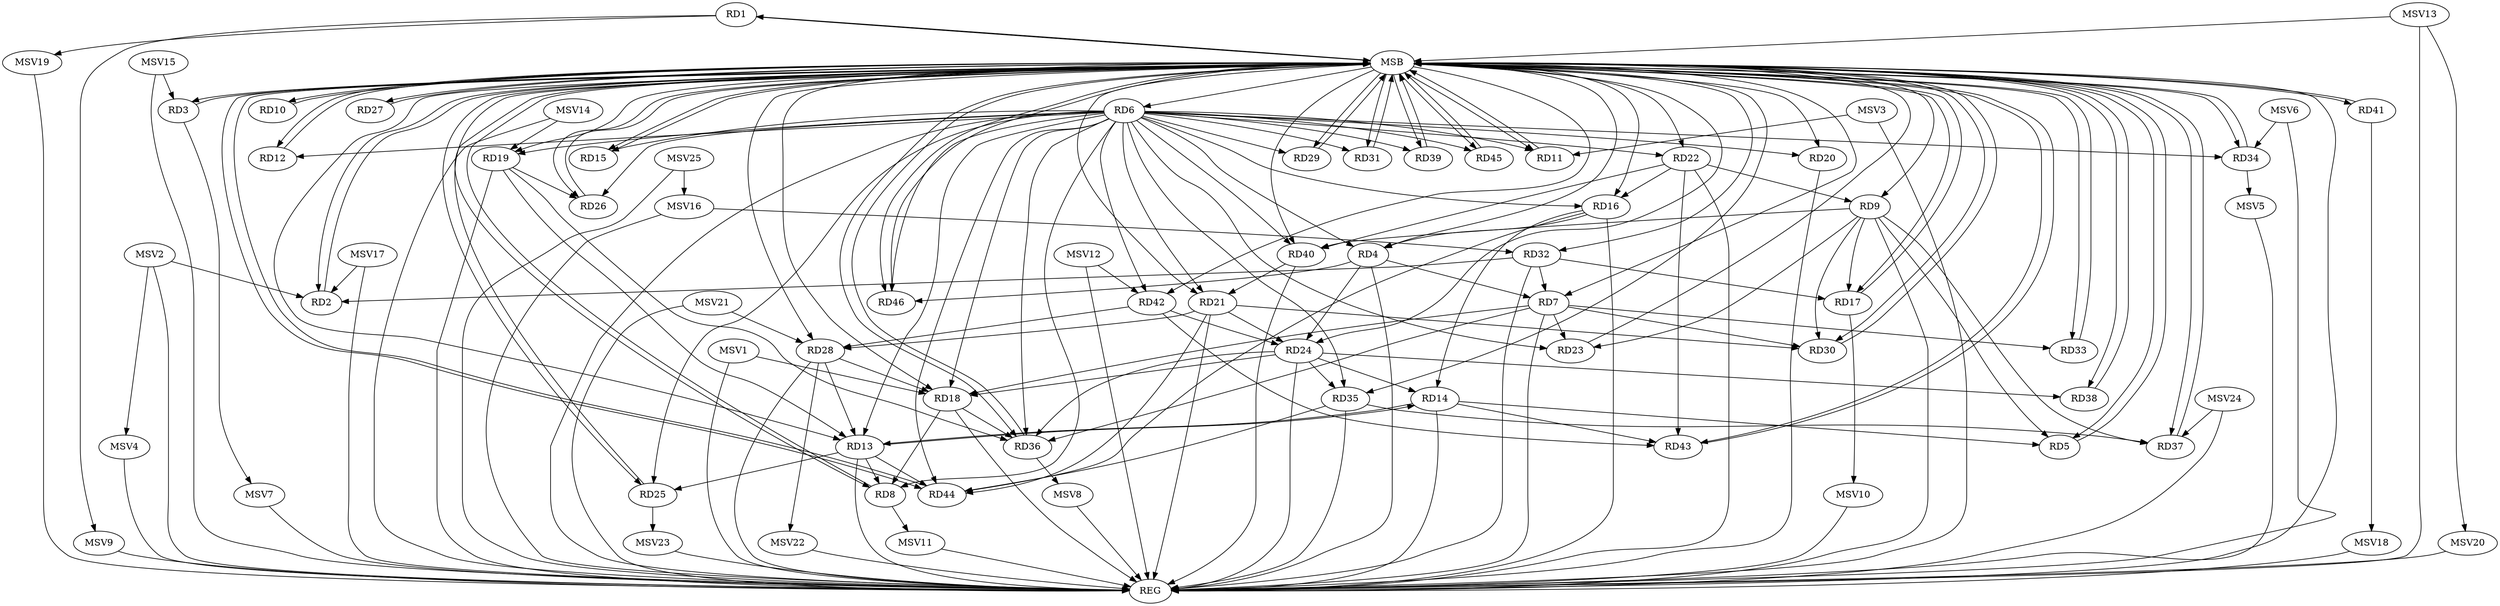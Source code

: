 strict digraph G {
  RD1 [ label="RD1" ];
  RD2 [ label="RD2" ];
  RD3 [ label="RD3" ];
  RD4 [ label="RD4" ];
  RD5 [ label="RD5" ];
  RD6 [ label="RD6" ];
  RD7 [ label="RD7" ];
  RD8 [ label="RD8" ];
  RD9 [ label="RD9" ];
  RD10 [ label="RD10" ];
  RD11 [ label="RD11" ];
  RD12 [ label="RD12" ];
  RD13 [ label="RD13" ];
  RD14 [ label="RD14" ];
  RD15 [ label="RD15" ];
  RD16 [ label="RD16" ];
  RD17 [ label="RD17" ];
  RD18 [ label="RD18" ];
  RD19 [ label="RD19" ];
  RD20 [ label="RD20" ];
  RD21 [ label="RD21" ];
  RD22 [ label="RD22" ];
  RD23 [ label="RD23" ];
  RD24 [ label="RD24" ];
  RD25 [ label="RD25" ];
  RD26 [ label="RD26" ];
  RD27 [ label="RD27" ];
  RD28 [ label="RD28" ];
  RD29 [ label="RD29" ];
  RD30 [ label="RD30" ];
  RD31 [ label="RD31" ];
  RD32 [ label="RD32" ];
  RD33 [ label="RD33" ];
  RD34 [ label="RD34" ];
  RD35 [ label="RD35" ];
  RD36 [ label="RD36" ];
  RD37 [ label="RD37" ];
  RD38 [ label="RD38" ];
  RD39 [ label="RD39" ];
  RD40 [ label="RD40" ];
  RD41 [ label="RD41" ];
  RD42 [ label="RD42" ];
  RD43 [ label="RD43" ];
  RD44 [ label="RD44" ];
  RD45 [ label="RD45" ];
  RD46 [ label="RD46" ];
  REG [ label="REG" ];
  MSB [ label="MSB" ];
  MSV1 [ label="MSV1" ];
  MSV2 [ label="MSV2" ];
  MSV3 [ label="MSV3" ];
  MSV4 [ label="MSV4" ];
  MSV5 [ label="MSV5" ];
  MSV6 [ label="MSV6" ];
  MSV7 [ label="MSV7" ];
  MSV8 [ label="MSV8" ];
  MSV9 [ label="MSV9" ];
  MSV10 [ label="MSV10" ];
  MSV11 [ label="MSV11" ];
  MSV12 [ label="MSV12" ];
  MSV13 [ label="MSV13" ];
  MSV14 [ label="MSV14" ];
  MSV15 [ label="MSV15" ];
  MSV16 [ label="MSV16" ];
  MSV17 [ label="MSV17" ];
  MSV18 [ label="MSV18" ];
  MSV19 [ label="MSV19" ];
  MSV20 [ label="MSV20" ];
  MSV21 [ label="MSV21" ];
  MSV22 [ label="MSV22" ];
  MSV23 [ label="MSV23" ];
  MSV24 [ label="MSV24" ];
  MSV25 [ label="MSV25" ];
  RD32 -> RD2;
  RD4 -> RD7;
  RD16 -> RD4;
  RD4 -> RD24;
  RD4 -> RD46;
  RD9 -> RD5;
  RD14 -> RD5;
  RD6 -> RD16;
  RD6 -> RD18;
  RD6 -> RD21;
  RD6 -> RD26;
  RD6 -> RD36;
  RD6 -> RD40;
  RD6 -> RD46;
  RD7 -> RD18;
  RD7 -> RD23;
  RD7 -> RD30;
  RD32 -> RD7;
  RD7 -> RD33;
  RD7 -> RD36;
  RD13 -> RD8;
  RD18 -> RD8;
  RD9 -> RD17;
  RD22 -> RD9;
  RD9 -> RD23;
  RD9 -> RD30;
  RD9 -> RD37;
  RD9 -> RD40;
  RD13 -> RD14;
  RD14 -> RD13;
  RD19 -> RD13;
  RD13 -> RD25;
  RD28 -> RD13;
  RD13 -> RD44;
  RD16 -> RD14;
  RD24 -> RD14;
  RD14 -> RD43;
  RD22 -> RD16;
  RD16 -> RD44;
  RD32 -> RD17;
  RD24 -> RD18;
  RD28 -> RD18;
  RD18 -> RD36;
  RD19 -> RD26;
  RD19 -> RD36;
  RD21 -> RD24;
  RD21 -> RD28;
  RD21 -> RD30;
  RD40 -> RD21;
  RD21 -> RD44;
  RD22 -> RD40;
  RD22 -> RD43;
  RD24 -> RD35;
  RD24 -> RD36;
  RD24 -> RD38;
  RD42 -> RD24;
  RD42 -> RD28;
  RD35 -> RD37;
  RD35 -> RD44;
  RD42 -> RD43;
  RD4 -> REG;
  RD6 -> REG;
  RD7 -> REG;
  RD9 -> REG;
  RD13 -> REG;
  RD14 -> REG;
  RD16 -> REG;
  RD18 -> REG;
  RD19 -> REG;
  RD20 -> REG;
  RD21 -> REG;
  RD22 -> REG;
  RD24 -> REG;
  RD28 -> REG;
  RD32 -> REG;
  RD35 -> REG;
  RD40 -> REG;
  RD1 -> MSB;
  MSB -> RD6;
  MSB -> RD26;
  MSB -> RD35;
  MSB -> RD37;
  MSB -> REG;
  RD2 -> MSB;
  MSB -> RD8;
  MSB -> RD22;
  MSB -> RD32;
  RD3 -> MSB;
  MSB -> RD9;
  MSB -> RD17;
  MSB -> RD28;
  MSB -> RD31;
  MSB -> RD38;
  RD5 -> MSB;
  MSB -> RD16;
  MSB -> RD44;
  RD8 -> MSB;
  MSB -> RD3;
  MSB -> RD12;
  MSB -> RD25;
  MSB -> RD27;
  RD10 -> MSB;
  MSB -> RD5;
  MSB -> RD21;
  RD11 -> MSB;
  MSB -> RD39;
  MSB -> RD41;
  RD12 -> MSB;
  MSB -> RD7;
  RD15 -> MSB;
  MSB -> RD18;
  RD17 -> MSB;
  MSB -> RD15;
  MSB -> RD46;
  RD23 -> MSB;
  MSB -> RD10;
  MSB -> RD11;
  MSB -> RD29;
  RD25 -> MSB;
  MSB -> RD4;
  MSB -> RD19;
  MSB -> RD24;
  MSB -> RD43;
  RD26 -> MSB;
  MSB -> RD34;
  MSB -> RD40;
  RD27 -> MSB;
  MSB -> RD1;
  RD29 -> MSB;
  MSB -> RD45;
  RD30 -> MSB;
  RD31 -> MSB;
  RD33 -> MSB;
  MSB -> RD13;
  RD34 -> MSB;
  RD36 -> MSB;
  RD37 -> MSB;
  MSB -> RD2;
  MSB -> RD20;
  RD38 -> MSB;
  MSB -> RD36;
  RD39 -> MSB;
  RD41 -> MSB;
  MSB -> RD42;
  RD43 -> MSB;
  MSB -> RD30;
  MSB -> RD33;
  RD44 -> MSB;
  RD45 -> MSB;
  RD46 -> MSB;
  RD6 -> RD15;
  RD6 -> RD42;
  RD6 -> RD4;
  RD6 -> RD45;
  RD6 -> RD20;
  RD6 -> RD39;
  RD6 -> RD34;
  RD6 -> RD29;
  RD6 -> RD25;
  RD6 -> RD11;
  RD6 -> RD31;
  RD6 -> RD13;
  RD6 -> RD22;
  RD6 -> RD35;
  RD6 -> RD19;
  RD6 -> RD23;
  RD6 -> RD44;
  RD6 -> RD12;
  RD6 -> RD8;
  MSV1 -> RD18;
  MSV1 -> REG;
  MSV2 -> RD2;
  MSV2 -> REG;
  MSV3 -> RD11;
  MSV3 -> REG;
  MSV2 -> MSV4;
  MSV4 -> REG;
  RD34 -> MSV5;
  MSV5 -> REG;
  MSV6 -> RD34;
  MSV6 -> REG;
  RD3 -> MSV7;
  MSV7 -> REG;
  RD36 -> MSV8;
  MSV8 -> REG;
  RD1 -> MSV9;
  MSV9 -> REG;
  RD17 -> MSV10;
  MSV10 -> REG;
  RD8 -> MSV11;
  MSV11 -> REG;
  MSV12 -> RD42;
  MSV12 -> REG;
  MSV13 -> MSB;
  MSV13 -> REG;
  MSV14 -> RD19;
  MSV14 -> REG;
  MSV15 -> RD3;
  MSV15 -> REG;
  MSV16 -> RD32;
  MSV16 -> REG;
  MSV17 -> RD2;
  MSV17 -> REG;
  RD41 -> MSV18;
  MSV18 -> REG;
  RD1 -> MSV19;
  MSV19 -> REG;
  MSV13 -> MSV20;
  MSV20 -> REG;
  MSV21 -> RD28;
  MSV21 -> REG;
  RD28 -> MSV22;
  MSV22 -> REG;
  RD25 -> MSV23;
  MSV23 -> REG;
  MSV24 -> RD37;
  MSV24 -> REG;
  MSV25 -> MSV16;
  MSV25 -> REG;
}
